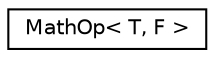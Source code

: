 digraph "Graphical Class Hierarchy"
{
  edge [fontname="Helvetica",fontsize="10",labelfontname="Helvetica",labelfontsize="10"];
  node [fontname="Helvetica",fontsize="10",shape=record];
  rankdir="LR";
  Node0 [label="MathOp\< T, F \>",height=0.2,width=0.4,color="black", fillcolor="white", style="filled",URL="$structMathOp.html"];
}
